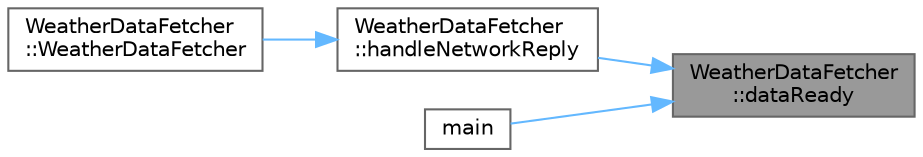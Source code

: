 digraph "WeatherDataFetcher::dataReady"
{
 // LATEX_PDF_SIZE
  bgcolor="transparent";
  edge [fontname=Helvetica,fontsize=10,labelfontname=Helvetica,labelfontsize=10];
  node [fontname=Helvetica,fontsize=10,shape=box,height=0.2,width=0.4];
  rankdir="RL";
  Node1 [id="Node000001",label="WeatherDataFetcher\l::dataReady",height=0.2,width=0.4,color="gray40", fillcolor="grey60", style="filled", fontcolor="black",tooltip="Sygnał wysyłany, gdy dane są gotowe."];
  Node1 -> Node2 [id="edge1_Node000001_Node000002",dir="back",color="steelblue1",style="solid",tooltip=" "];
  Node2 [id="Node000002",label="WeatherDataFetcher\l::handleNetworkReply",height=0.2,width=0.4,color="grey40", fillcolor="white", style="filled",URL="$class_weather_data_fetcher.html#a94e3f6ece01bade65e864ecc7ff73926",tooltip="Slot do obsługi odpowiedzi sieciowej."];
  Node2 -> Node3 [id="edge2_Node000002_Node000003",dir="back",color="steelblue1",style="solid",tooltip=" "];
  Node3 [id="Node000003",label="WeatherDataFetcher\l::WeatherDataFetcher",height=0.2,width=0.4,color="grey40", fillcolor="white", style="filled",URL="$class_weather_data_fetcher.html#ac96682c2ab4af15bf63a81cdee539dc8",tooltip="Konstruktor."];
  Node1 -> Node4 [id="edge3_Node000001_Node000004",dir="back",color="steelblue1",style="solid",tooltip=" "];
  Node4 [id="Node000004",label="main",height=0.2,width=0.4,color="grey40", fillcolor="white", style="filled",URL="$main_8cpp.html#a0ddf1224851353fc92bfbff6f499fa97",tooltip=" "];
}
